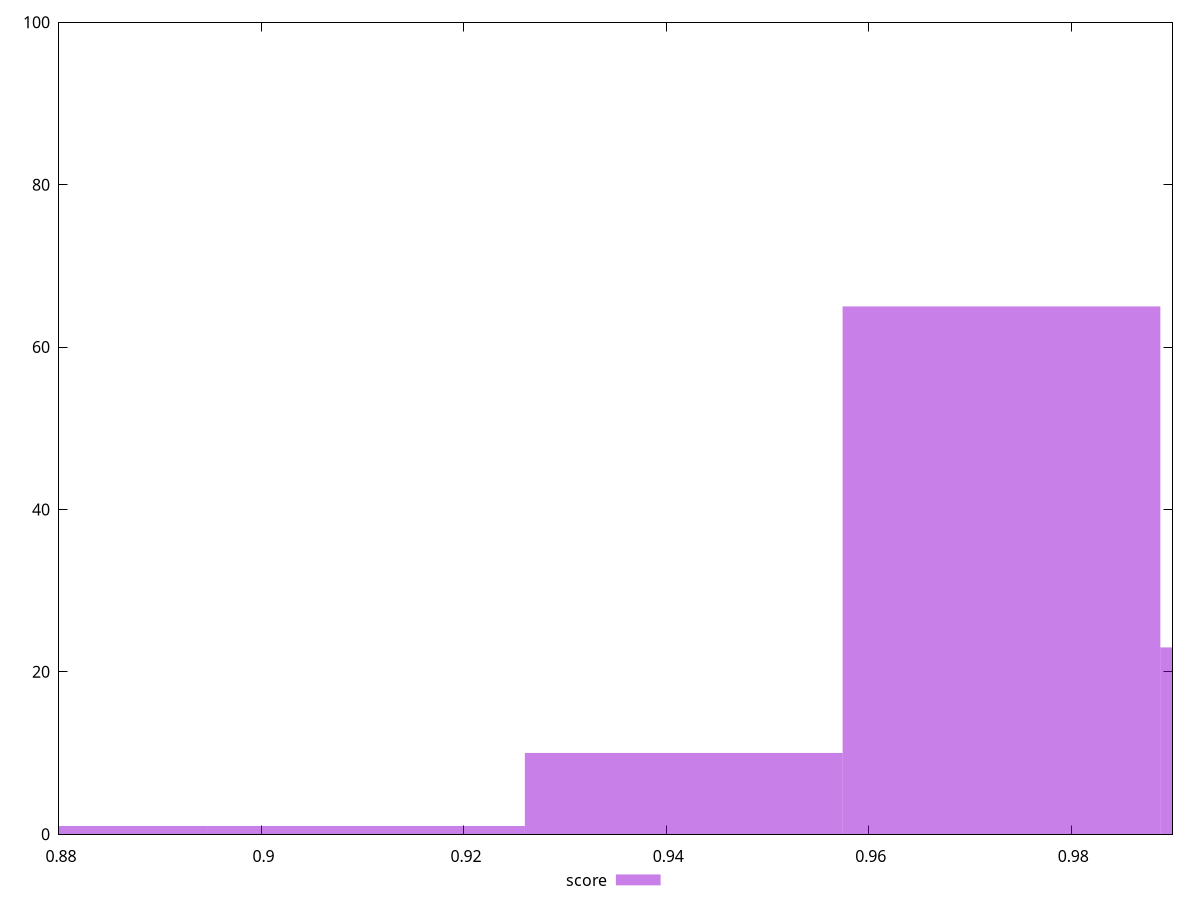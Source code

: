 reset

$score <<EOF
0.9417143871211829 10
1.0044953462625952 23
0.9731048666918891 65
0.9103239075504769 1
0.8789334279797708 1
EOF

set key outside below
set boxwidth 0.0313904795707061
set xrange [0.88:0.99]
set yrange [0:100]
set trange [0:100]
set style fill transparent solid 0.5 noborder
set terminal svg size 640, 490 enhanced background rgb 'white'
set output "reports/report_00028_2021-02-24T12-49-42.674Z/first-contentful-paint/samples/agenda/score/histogram.svg"

plot $score title "score" with boxes

reset
